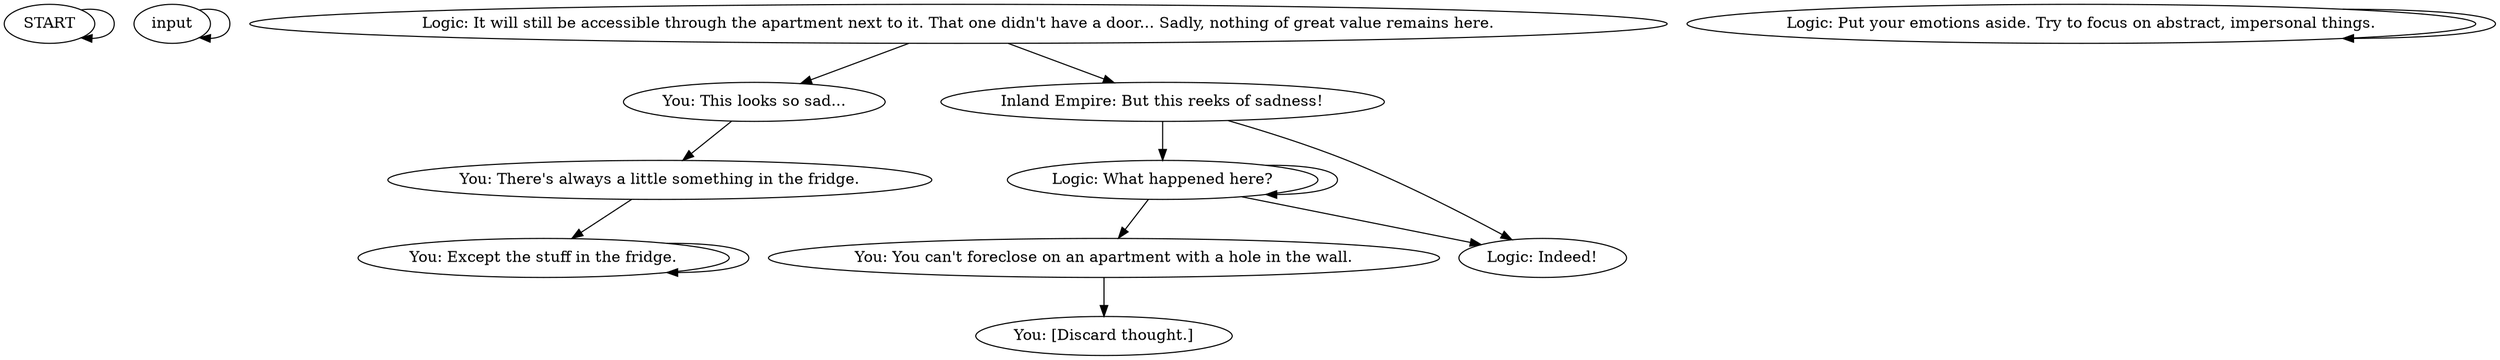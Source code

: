 # APT ORB / foreclosed apt logic
# Logic wonders what happened in this apartment.
# ==================================================
digraph G {
	  0 [label="START"];
	  1 [label="input"];
	  2 [label="Logic: What happened here?"];
	  3 [label="You: You can't foreclose on an apartment with a hole in the wall."];
	  4 [label="You: This looks so sad..."];
	  5 [label="You: There's always a little something in the fridge."];
	  6 [label="Logic: Put your emotions aside. Try to focus on abstract, impersonal things."];
	  7 [label="Inland Empire: But this reeks of sadness!"];
	  8 [label="You: Except the stuff in the fridge."];
	  9 [label="Logic: Indeed!"];
	  10 [label="You: [Discard thought.]"];
	  11 [label="Logic: It will still be accessible through the apartment next to it. That one didn't have a door... Sadly, nothing of great value remains here."];
	  0 -> 0
	  1 -> 1
	  2 -> 9
	  2 -> 2
	  2 -> 3
	  3 -> 10
	  4 -> 5
	  5 -> 8
	  6 -> 6
	  7 -> 9
	  7 -> 2
	  8 -> 8
	  11 -> 4
	  11 -> 7
}

